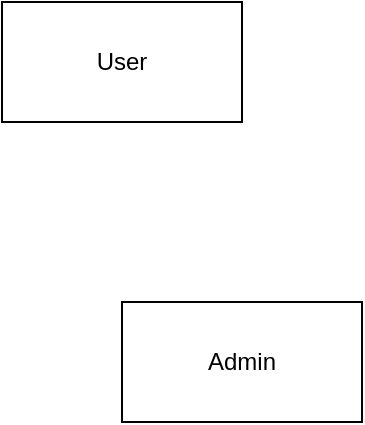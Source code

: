 <mxfile version="28.2.3">
  <diagram name="Seite-1" id="EvkgF1MvYiq81Qi9JRRh">
    <mxGraphModel dx="1018" dy="725" grid="1" gridSize="10" guides="1" tooltips="1" connect="1" arrows="1" fold="1" page="1" pageScale="1" pageWidth="827" pageHeight="1169" math="0" shadow="0">
      <root>
        <mxCell id="0" />
        <mxCell id="1" parent="0" />
        <mxCell id="Jw1P5qIJqKa_tZpDD89H-1" value="User" style="rounded=0;whiteSpace=wrap;html=1;" parent="1" vertex="1">
          <mxGeometry x="330" y="260" width="120" height="60" as="geometry" />
        </mxCell>
        <mxCell id="u6r-m6rEBIpTOp65RIZz-1" value="Admin" style="rounded=0;whiteSpace=wrap;html=1;" vertex="1" parent="1">
          <mxGeometry x="390" y="410" width="120" height="60" as="geometry" />
        </mxCell>
      </root>
    </mxGraphModel>
  </diagram>
</mxfile>
